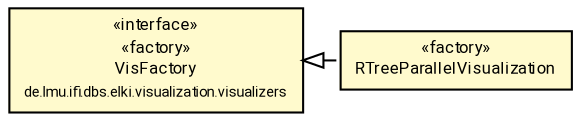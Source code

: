 #!/usr/local/bin/dot
#
# Class diagram 
# Generated by UMLGraph version R5_7_2-60-g0e99a6 (http://www.spinellis.gr/umlgraph/)
#

digraph G {
	graph [fontnames="svg"]
	edge [fontname="Roboto",fontsize=7,labelfontname="Roboto",labelfontsize=7,color="black"];
	node [fontname="Roboto",fontcolor="black",fontsize=8,shape=plaintext,margin=0,width=0,height=0];
	nodesep=0.15;
	ranksep=0.25;
	rankdir=LR;
	// de.lmu.ifi.dbs.elki.visualization.visualizers.parallel.index.RTreeParallelVisualization
	c8597152 [label=<<table title="de.lmu.ifi.dbs.elki.visualization.visualizers.parallel.index.RTreeParallelVisualization" border="0" cellborder="1" cellspacing="0" cellpadding="2" bgcolor="lemonChiffon" href="RTreeParallelVisualization.html" target="_parent">
		<tr><td><table border="0" cellspacing="0" cellpadding="1">
		<tr><td align="center" balign="center"> &#171;factory&#187; </td></tr>
		<tr><td align="center" balign="center"> <font face="Roboto">RTreeParallelVisualization</font> </td></tr>
		</table></td></tr>
		</table>>, URL="RTreeParallelVisualization.html"];
	// de.lmu.ifi.dbs.elki.visualization.visualizers.VisFactory
	c8597257 [label=<<table title="de.lmu.ifi.dbs.elki.visualization.visualizers.VisFactory" border="0" cellborder="1" cellspacing="0" cellpadding="2" bgcolor="LemonChiffon" href="../../VisFactory.html" target="_parent">
		<tr><td><table border="0" cellspacing="0" cellpadding="1">
		<tr><td align="center" balign="center"> &#171;interface&#187; </td></tr>
		<tr><td align="center" balign="center"> &#171;factory&#187; </td></tr>
		<tr><td align="center" balign="center"> <font face="Roboto">VisFactory</font> </td></tr>
		<tr><td align="center" balign="center"> <font face="Roboto" point-size="7.0">de.lmu.ifi.dbs.elki.visualization.visualizers</font> </td></tr>
		</table></td></tr>
		</table>>, URL="../../VisFactory.html"];
	// de.lmu.ifi.dbs.elki.visualization.visualizers.parallel.index.RTreeParallelVisualization implements de.lmu.ifi.dbs.elki.visualization.visualizers.VisFactory
	c8597257 -> c8597152 [arrowtail=empty,style=dashed,dir=back,weight=9];
}


